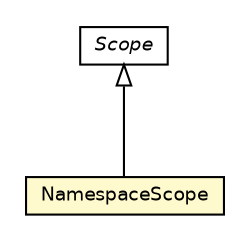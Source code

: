 #!/usr/local/bin/dot
#
# Class diagram 
# Generated by UMLGraph version 5.2 (http://www.umlgraph.org/)
#

digraph G {
	edge [fontname="Helvetica",fontsize=10,labelfontname="Helvetica",labelfontsize=10];
	node [fontname="Helvetica",fontsize=10,shape=plaintext];
	nodesep=0.25;
	ranksep=0.5;
	// chameleon.core.namespace.NamespaceScope
	c16274 [label=<<table title="chameleon.core.namespace.NamespaceScope" border="0" cellborder="1" cellspacing="0" cellpadding="2" port="p" bgcolor="lemonChiffon" href="./NamespaceScope.html">
		<tr><td><table border="0" cellspacing="0" cellpadding="1">
<tr><td align="center" balign="center"> NamespaceScope </td></tr>
		</table></td></tr>
		</table>>, fontname="Helvetica", fontcolor="black", fontsize=9.0];
	// chameleon.core.scope.Scope
	c16306 [label=<<table title="chameleon.core.scope.Scope" border="0" cellborder="1" cellspacing="0" cellpadding="2" port="p" href="../scope/Scope.html">
		<tr><td><table border="0" cellspacing="0" cellpadding="1">
<tr><td align="center" balign="center"><font face="Helvetica-Oblique"> Scope </font></td></tr>
		</table></td></tr>
		</table>>, fontname="Helvetica", fontcolor="black", fontsize=9.0];
	//chameleon.core.namespace.NamespaceScope extends chameleon.core.scope.Scope
	c16306:p -> c16274:p [dir=back,arrowtail=empty];
}

